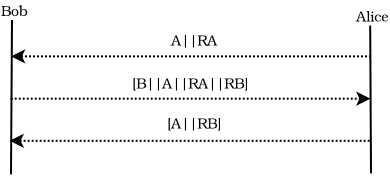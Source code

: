 <?xml version="1.0" encoding="UTF-8"?>
<dia:diagram xmlns:dia="http://www.lysator.liu.se/~alla/dia/">
  <dia:layer name="Фон" visible="true" active="true">
    <dia:group>
      <dia:group>
        <dia:object type="Standard - Line" version="0" id="O0">
          <dia:attribute name="obj_pos">
            <dia:point val="18.722,5.129"/>
          </dia:attribute>
          <dia:attribute name="obj_bb">
            <dia:rectangle val="0.672,4.768;18.772,5.491"/>
          </dia:attribute>
          <dia:attribute name="conn_endpoints">
            <dia:point val="18.722,5.129"/>
            <dia:point val="0.722,5.129"/>
          </dia:attribute>
          <dia:attribute name="numcp">
            <dia:int val="1"/>
          </dia:attribute>
          <dia:attribute name="line_style">
            <dia:enum val="4"/>
          </dia:attribute>
          <dia:attribute name="start_arrow">
            <dia:enum val="22"/>
          </dia:attribute>
          <dia:attribute name="start_arrow_length">
            <dia:real val="0.5"/>
          </dia:attribute>
          <dia:attribute name="start_arrow_width">
            <dia:real val="0.5"/>
          </dia:attribute>
        </dia:object>
        <dia:object type="Standard - Text" version="1" id="O1">
          <dia:attribute name="obj_pos">
            <dia:point val="6.81,4.622"/>
          </dia:attribute>
          <dia:attribute name="obj_bb">
            <dia:rectangle val="6.81,3.868;12.79,4.812"/>
          </dia:attribute>
          <dia:attribute name="text">
            <dia:composite type="text">
              <dia:attribute name="string">
                <dia:string>#[B||A||RA||RB]#</dia:string>
              </dia:attribute>
              <dia:attribute name="font">
                <dia:font family="TeX Gyre Bonum" style="0" name="Courier"/>
              </dia:attribute>
              <dia:attribute name="height">
                <dia:real val="0.882"/>
              </dia:attribute>
              <dia:attribute name="pos">
                <dia:point val="6.81,4.622"/>
              </dia:attribute>
              <dia:attribute name="color">
                <dia:color val="#000000"/>
              </dia:attribute>
              <dia:attribute name="alignment">
                <dia:enum val="0"/>
              </dia:attribute>
            </dia:composite>
          </dia:attribute>
          <dia:attribute name="valign">
            <dia:enum val="3"/>
          </dia:attribute>
        </dia:object>
      </dia:group>
      <dia:group>
        <dia:object type="Standard - Line" version="0" id="O2">
          <dia:attribute name="obj_pos">
            <dia:point val="18.682,7.234"/>
          </dia:attribute>
          <dia:attribute name="obj_bb">
            <dia:rectangle val="0.57,6.872;18.732,7.596"/>
          </dia:attribute>
          <dia:attribute name="conn_endpoints">
            <dia:point val="18.682,7.234"/>
            <dia:point val="0.682,7.234"/>
          </dia:attribute>
          <dia:attribute name="numcp">
            <dia:int val="1"/>
          </dia:attribute>
          <dia:attribute name="line_style">
            <dia:enum val="4"/>
          </dia:attribute>
          <dia:attribute name="end_arrow">
            <dia:enum val="22"/>
          </dia:attribute>
          <dia:attribute name="end_arrow_length">
            <dia:real val="0.5"/>
          </dia:attribute>
          <dia:attribute name="end_arrow_width">
            <dia:real val="0.5"/>
          </dia:attribute>
        </dia:object>
        <dia:object type="Standard - Text" version="1" id="O3">
          <dia:attribute name="obj_pos">
            <dia:point val="8.56,6.622"/>
          </dia:attribute>
          <dia:attribute name="obj_bb">
            <dia:rectangle val="8.56,5.867;11.34,6.812"/>
          </dia:attribute>
          <dia:attribute name="text">
            <dia:composite type="text">
              <dia:attribute name="string">
                <dia:string>#[A||RB]#</dia:string>
              </dia:attribute>
              <dia:attribute name="font">
                <dia:font family="TeX Gyre Bonum" style="0" name="Courier"/>
              </dia:attribute>
              <dia:attribute name="height">
                <dia:real val="0.882"/>
              </dia:attribute>
              <dia:attribute name="pos">
                <dia:point val="8.56,6.622"/>
              </dia:attribute>
              <dia:attribute name="color">
                <dia:color val="#000000"/>
              </dia:attribute>
              <dia:attribute name="alignment">
                <dia:enum val="0"/>
              </dia:attribute>
            </dia:composite>
          </dia:attribute>
          <dia:attribute name="valign">
            <dia:enum val="3"/>
          </dia:attribute>
        </dia:object>
      </dia:group>
      <dia:group>
        <dia:object type="Standard - Line" version="0" id="O4">
          <dia:attribute name="obj_pos">
            <dia:point val="0.8,1.2"/>
          </dia:attribute>
          <dia:attribute name="obj_bb">
            <dia:rectangle val="0.7,1.15;0.85,8.963"/>
          </dia:attribute>
          <dia:attribute name="conn_endpoints">
            <dia:point val="0.8,1.2"/>
            <dia:point val="0.75,8.912"/>
          </dia:attribute>
          <dia:attribute name="numcp">
            <dia:int val="1"/>
          </dia:attribute>
        </dia:object>
        <dia:object type="Standard - Text" version="1" id="O5">
          <dia:attribute name="obj_pos">
            <dia:point val="0.25,1"/>
          </dia:attribute>
          <dia:attribute name="obj_bb">
            <dia:rectangle val="0.25,0.245;1.605,1.19"/>
          </dia:attribute>
          <dia:attribute name="text">
            <dia:composite type="text">
              <dia:attribute name="string">
                <dia:string>#Bob#</dia:string>
              </dia:attribute>
              <dia:attribute name="font">
                <dia:font family="TeX Gyre Bonum" style="0" name="Courier"/>
              </dia:attribute>
              <dia:attribute name="height">
                <dia:real val="0.882"/>
              </dia:attribute>
              <dia:attribute name="pos">
                <dia:point val="0.25,1"/>
              </dia:attribute>
              <dia:attribute name="color">
                <dia:color val="#000000"/>
              </dia:attribute>
              <dia:attribute name="alignment">
                <dia:enum val="0"/>
              </dia:attribute>
            </dia:composite>
          </dia:attribute>
          <dia:attribute name="valign">
            <dia:enum val="3"/>
          </dia:attribute>
        </dia:object>
      </dia:group>
      <dia:group>
        <dia:object type="Standard - Line" version="0" id="O6">
          <dia:attribute name="obj_pos">
            <dia:point val="18.71,1.472"/>
          </dia:attribute>
          <dia:attribute name="obj_bb">
            <dia:rectangle val="18.66,1.422;18.8,8.913"/>
          </dia:attribute>
          <dia:attribute name="conn_endpoints">
            <dia:point val="18.71,1.472"/>
            <dia:point val="18.75,8.863"/>
          </dia:attribute>
          <dia:attribute name="numcp">
            <dia:int val="1"/>
          </dia:attribute>
        </dia:object>
        <dia:object type="Standard - Text" version="1" id="O7">
          <dia:attribute name="obj_pos">
            <dia:point val="18.01,1.272"/>
          </dia:attribute>
          <dia:attribute name="obj_bb">
            <dia:rectangle val="18.01,0.517;19.657,1.462"/>
          </dia:attribute>
          <dia:attribute name="text">
            <dia:composite type="text">
              <dia:attribute name="string">
                <dia:string>#Alice#</dia:string>
              </dia:attribute>
              <dia:attribute name="font">
                <dia:font family="TeX Gyre Bonum" style="0" name="Courier"/>
              </dia:attribute>
              <dia:attribute name="height">
                <dia:real val="0.882"/>
              </dia:attribute>
              <dia:attribute name="pos">
                <dia:point val="18.01,1.272"/>
              </dia:attribute>
              <dia:attribute name="color">
                <dia:color val="#000000"/>
              </dia:attribute>
              <dia:attribute name="alignment">
                <dia:enum val="0"/>
              </dia:attribute>
            </dia:composite>
          </dia:attribute>
          <dia:attribute name="valign">
            <dia:enum val="3"/>
          </dia:attribute>
        </dia:object>
      </dia:group>
      <dia:group>
        <dia:object type="Standard - Line" version="0" id="O8">
          <dia:attribute name="obj_pos">
            <dia:point val="18.75,3.013"/>
          </dia:attribute>
          <dia:attribute name="obj_bb">
            <dia:rectangle val="0.638,2.651;18.8,3.374"/>
          </dia:attribute>
          <dia:attribute name="conn_endpoints">
            <dia:point val="18.75,3.013"/>
            <dia:point val="0.75,3.013"/>
          </dia:attribute>
          <dia:attribute name="numcp">
            <dia:int val="1"/>
          </dia:attribute>
          <dia:attribute name="line_style">
            <dia:enum val="4"/>
          </dia:attribute>
          <dia:attribute name="end_arrow">
            <dia:enum val="22"/>
          </dia:attribute>
          <dia:attribute name="end_arrow_length">
            <dia:real val="0.5"/>
          </dia:attribute>
          <dia:attribute name="end_arrow_width">
            <dia:real val="0.5"/>
          </dia:attribute>
        </dia:object>
        <dia:object type="Standard - Text" version="1" id="O9">
          <dia:attribute name="obj_pos">
            <dia:point val="8.76,2.473"/>
          </dia:attribute>
          <dia:attribute name="obj_bb">
            <dia:rectangle val="8.76,1.718;11.125,2.663"/>
          </dia:attribute>
          <dia:attribute name="text">
            <dia:composite type="text">
              <dia:attribute name="string">
                <dia:string>#A||RA#</dia:string>
              </dia:attribute>
              <dia:attribute name="font">
                <dia:font family="TeX Gyre Bonum" style="0" name="Courier"/>
              </dia:attribute>
              <dia:attribute name="height">
                <dia:real val="0.882"/>
              </dia:attribute>
              <dia:attribute name="pos">
                <dia:point val="8.76,2.473"/>
              </dia:attribute>
              <dia:attribute name="color">
                <dia:color val="#000000"/>
              </dia:attribute>
              <dia:attribute name="alignment">
                <dia:enum val="0"/>
              </dia:attribute>
            </dia:composite>
          </dia:attribute>
          <dia:attribute name="valign">
            <dia:enum val="3"/>
          </dia:attribute>
        </dia:object>
      </dia:group>
    </dia:group>
  </dia:layer>
</dia:diagram>
